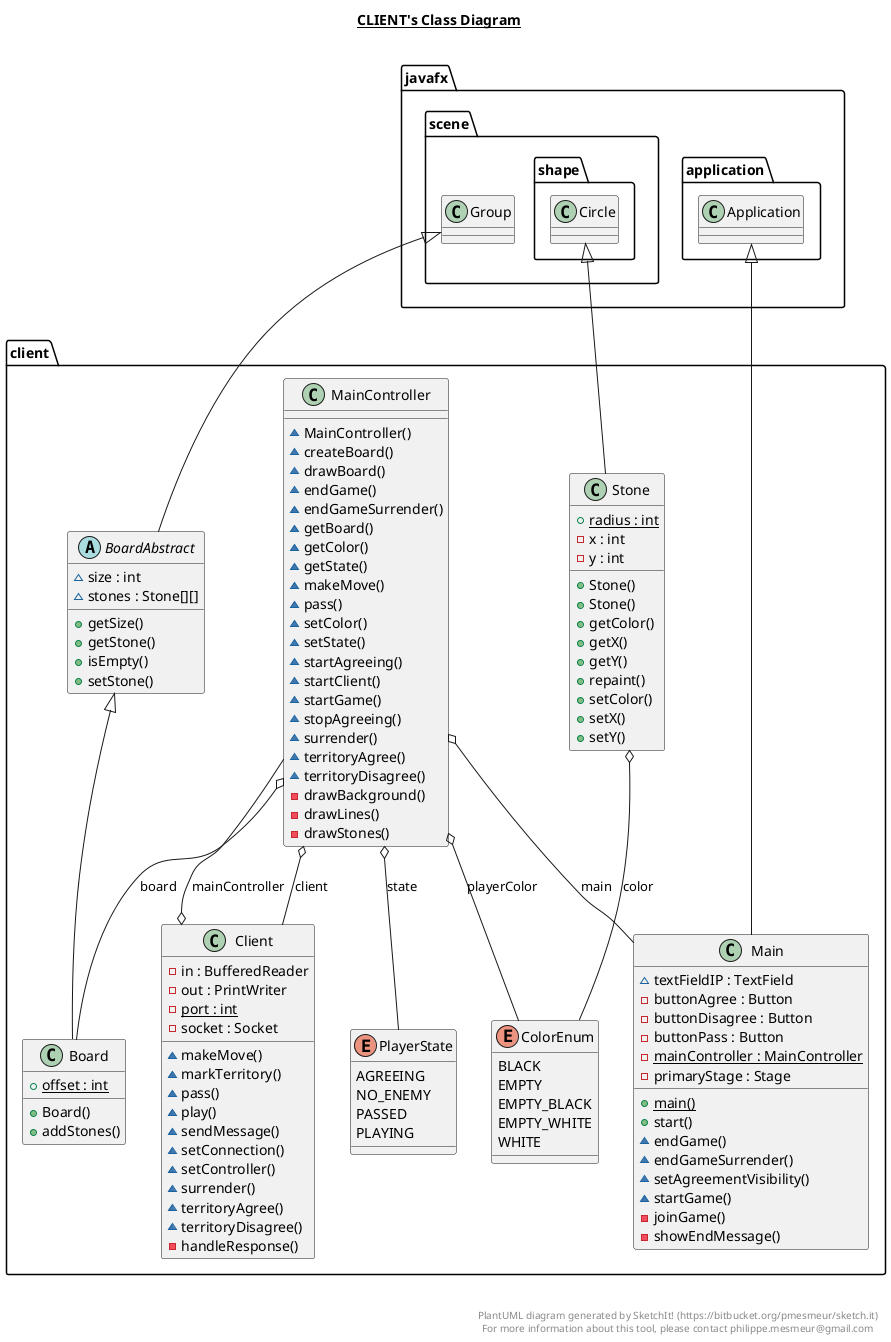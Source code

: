 @startuml

title __CLIENT's Class Diagram__\n

  namespace client {
    class client.Board {
        {static} + offset : int
        + Board()
        + addStones()
    }
  }
  

  namespace client {
    abstract class client.BoardAbstract {
        ~ size : int
        ~ stones : Stone[][]
        + getSize()
        + getStone()
        + isEmpty()
        + setStone()
    }
  }
  

  namespace client {
    class client.Client {
        - in : BufferedReader
        - out : PrintWriter
        {static} - port : int
        - socket : Socket
        ~ makeMove()
        ~ markTerritory()
        ~ pass()
        ~ play()
        ~ sendMessage()
        ~ setConnection()
        ~ setController()
        ~ surrender()
        ~ territoryAgree()
        ~ territoryDisagree()
        - handleResponse()
    }
  }
  

  namespace client {
    enum ColorEnum {
      BLACK
      EMPTY
      EMPTY_BLACK
      EMPTY_WHITE
      WHITE
    }
  }
  

  namespace client {
    class client.Main {
        ~ textFieldIP : TextField
        - buttonAgree : Button
        - buttonDisagree : Button
        - buttonPass : Button
        {static} - mainController : MainController
        - primaryStage : Stage
        {static} + main()
        + start()
        ~ endGame()
        ~ endGameSurrender()
        ~ setAgreementVisibility()
        ~ startGame()
        - joinGame()
        - showEndMessage()
    }
  }
  

  namespace client {
    class client.MainController {
        ~ MainController()
        ~ createBoard()
        ~ drawBoard()
        ~ endGame()
        ~ endGameSurrender()
        ~ getBoard()
        ~ getColor()
        ~ getState()
        ~ makeMove()
        ~ pass()
        ~ setColor()
        ~ setState()
        ~ startAgreeing()
        ~ startClient()
        ~ startGame()
        ~ stopAgreeing()
        ~ surrender()
        ~ territoryAgree()
        ~ territoryDisagree()
        - drawBackground()
        - drawLines()
        - drawStones()
    }
  }
  

  namespace client {
    enum PlayerState {
      AGREEING
      NO_ENEMY
      PASSED
      PLAYING
    }
  }
  

  namespace client {
    class client.Stone {
        {static} + radius : int
        - x : int
        - y : int
        + Stone()
        + Stone()
        + getColor()
        + getX()
        + getY()
        + repaint()
        + setColor()
        + setX()
        + setY()
    }
  }
  

  client.Board -up-|> client.BoardAbstract
  client.BoardAbstract -up-|> javafx.scene.Group
  client.Client o-- client.MainController : mainController
  client.Main -up-|> javafx.application.Application
  client.MainController o-- client.Board : board
  client.MainController o-- client.Client : client
  client.MainController o-- client.Main : main
  client.MainController o-- client.ColorEnum : playerColor
  client.MainController o-- client.PlayerState : state
  client.Stone -up-|> javafx.scene.shape.Circle
  client.Stone o-- client.ColorEnum : color


right footer


PlantUML diagram generated by SketchIt! (https://bitbucket.org/pmesmeur/sketch.it)
For more information about this tool, please contact philippe.mesmeur@gmail.com
endfooter

@enduml
